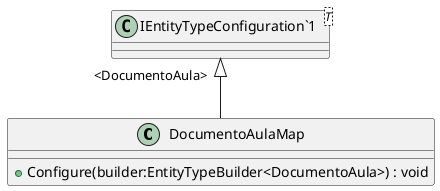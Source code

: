 @startuml
class DocumentoAulaMap {
    + Configure(builder:EntityTypeBuilder<DocumentoAula>) : void
}
class "IEntityTypeConfiguration`1"<T> {
}
"IEntityTypeConfiguration`1" "<DocumentoAula>" <|-- DocumentoAulaMap
@enduml
